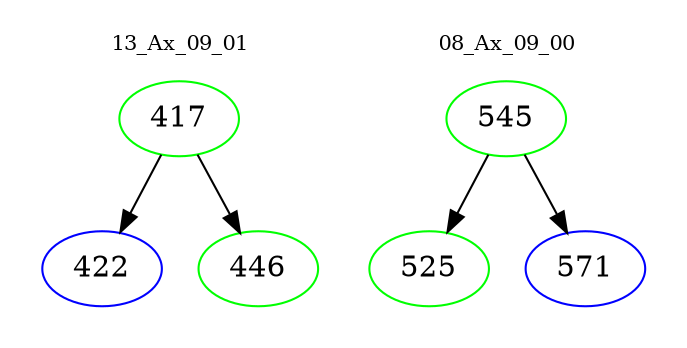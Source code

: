 digraph{
subgraph cluster_0 {
color = white
label = "13_Ax_09_01";
fontsize=10;
T0_417 [label="417", color="green"]
T0_417 -> T0_422 [color="black"]
T0_422 [label="422", color="blue"]
T0_417 -> T0_446 [color="black"]
T0_446 [label="446", color="green"]
}
subgraph cluster_1 {
color = white
label = "08_Ax_09_00";
fontsize=10;
T1_545 [label="545", color="green"]
T1_545 -> T1_525 [color="black"]
T1_525 [label="525", color="green"]
T1_545 -> T1_571 [color="black"]
T1_571 [label="571", color="blue"]
}
}
